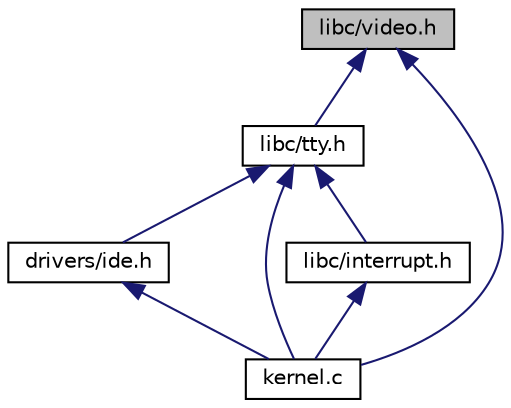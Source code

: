 digraph "libc/video.h"
{
  edge [fontname="Helvetica",fontsize="10",labelfontname="Helvetica",labelfontsize="10"];
  node [fontname="Helvetica",fontsize="10",shape=record];
  Node4 [label="libc/video.h",height=0.2,width=0.4,color="black", fillcolor="grey75", style="filled", fontcolor="black"];
  Node4 -> Node5 [dir="back",color="midnightblue",fontsize="10",style="solid"];
  Node5 [label="libc/tty.h",height=0.2,width=0.4,color="black", fillcolor="white", style="filled",URL="$tty_8h.html"];
  Node5 -> Node6 [dir="back",color="midnightblue",fontsize="10",style="solid"];
  Node6 [label="drivers/ide.h",height=0.2,width=0.4,color="black", fillcolor="white", style="filled",URL="$ide_8h.html"];
  Node6 -> Node7 [dir="back",color="midnightblue",fontsize="10",style="solid"];
  Node7 [label="kernel.c",height=0.2,width=0.4,color="black", fillcolor="white", style="filled",URL="$kernel_8c.html"];
  Node5 -> Node7 [dir="back",color="midnightblue",fontsize="10",style="solid"];
  Node5 -> Node8 [dir="back",color="midnightblue",fontsize="10",style="solid"];
  Node8 [label="libc/interrupt.h",height=0.2,width=0.4,color="black", fillcolor="white", style="filled",URL="$interrupt_8h.html"];
  Node8 -> Node7 [dir="back",color="midnightblue",fontsize="10",style="solid"];
  Node4 -> Node7 [dir="back",color="midnightblue",fontsize="10",style="solid"];
}
